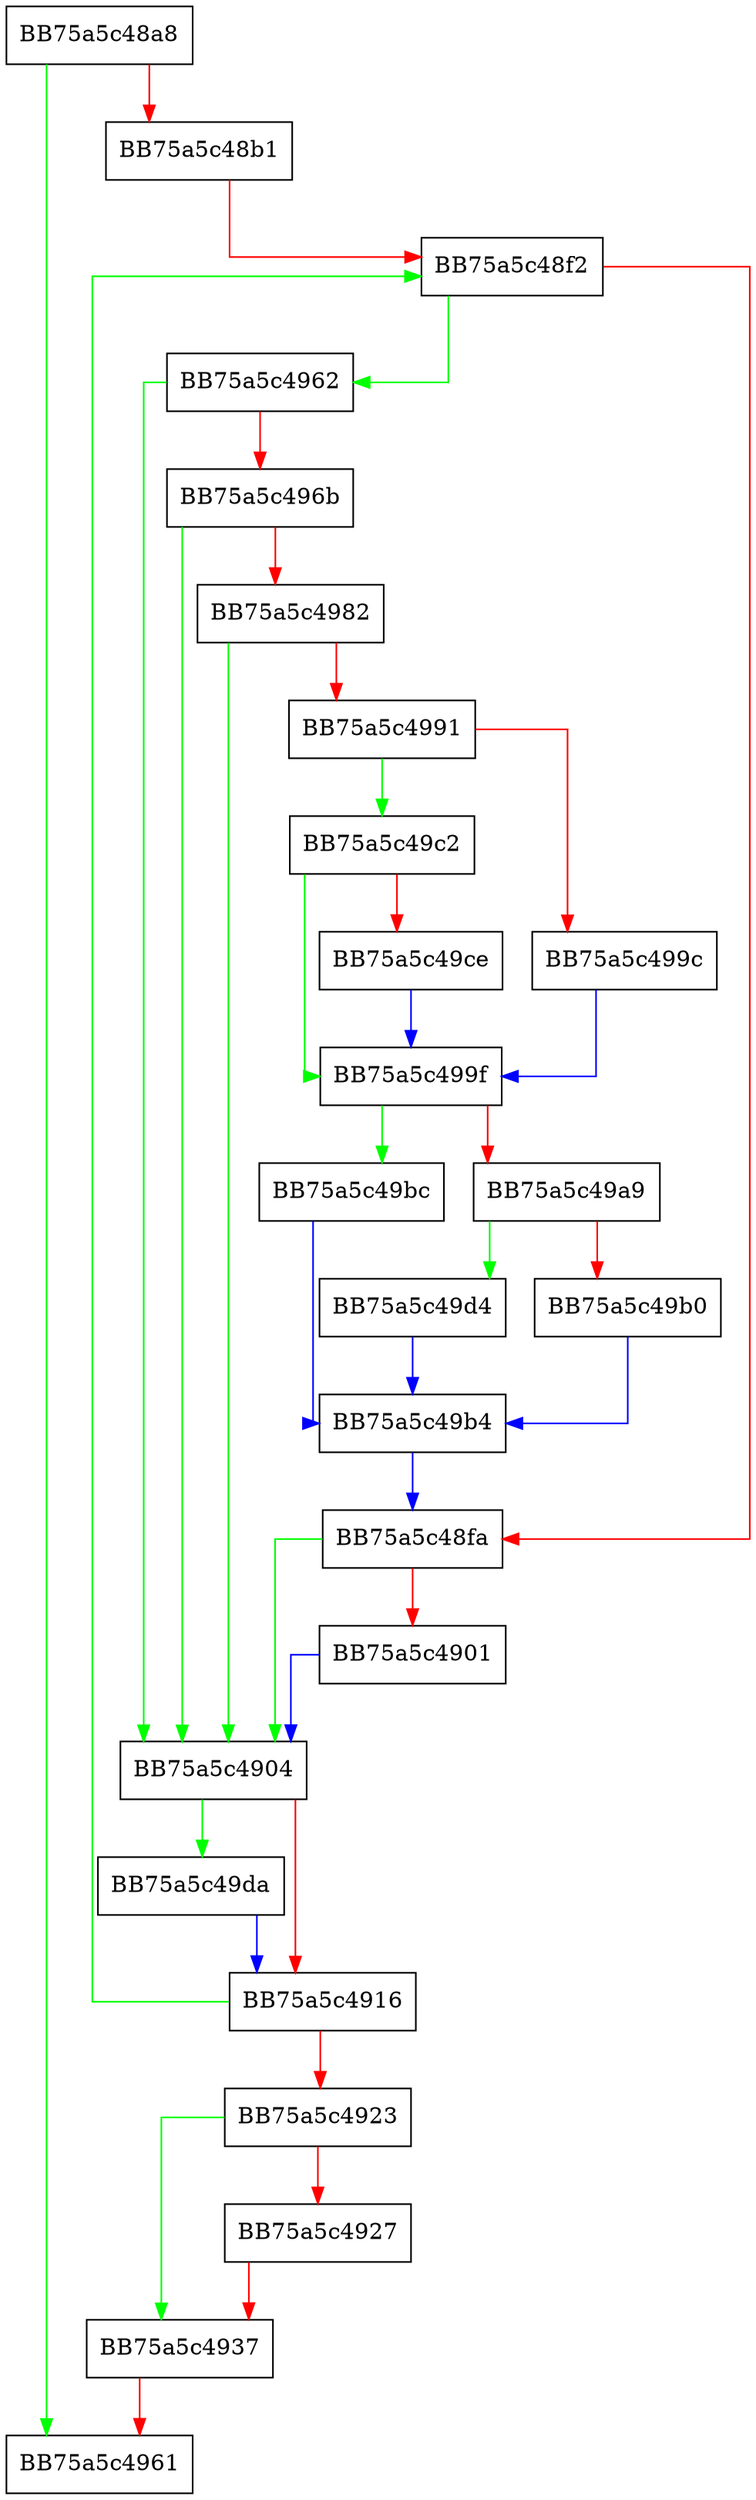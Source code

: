 digraph SHA1Url {
  node [shape="box"];
  graph [splines=ortho];
  BB75a5c48a8 -> BB75a5c4961 [color="green"];
  BB75a5c48a8 -> BB75a5c48b1 [color="red"];
  BB75a5c48b1 -> BB75a5c48f2 [color="red"];
  BB75a5c48f2 -> BB75a5c4962 [color="green"];
  BB75a5c48f2 -> BB75a5c48fa [color="red"];
  BB75a5c48fa -> BB75a5c4904 [color="green"];
  BB75a5c48fa -> BB75a5c4901 [color="red"];
  BB75a5c4901 -> BB75a5c4904 [color="blue"];
  BB75a5c4904 -> BB75a5c49da [color="green"];
  BB75a5c4904 -> BB75a5c4916 [color="red"];
  BB75a5c4916 -> BB75a5c48f2 [color="green"];
  BB75a5c4916 -> BB75a5c4923 [color="red"];
  BB75a5c4923 -> BB75a5c4937 [color="green"];
  BB75a5c4923 -> BB75a5c4927 [color="red"];
  BB75a5c4927 -> BB75a5c4937 [color="red"];
  BB75a5c4937 -> BB75a5c4961 [color="red"];
  BB75a5c4962 -> BB75a5c4904 [color="green"];
  BB75a5c4962 -> BB75a5c496b [color="red"];
  BB75a5c496b -> BB75a5c4904 [color="green"];
  BB75a5c496b -> BB75a5c4982 [color="red"];
  BB75a5c4982 -> BB75a5c4904 [color="green"];
  BB75a5c4982 -> BB75a5c4991 [color="red"];
  BB75a5c4991 -> BB75a5c49c2 [color="green"];
  BB75a5c4991 -> BB75a5c499c [color="red"];
  BB75a5c499c -> BB75a5c499f [color="blue"];
  BB75a5c499f -> BB75a5c49bc [color="green"];
  BB75a5c499f -> BB75a5c49a9 [color="red"];
  BB75a5c49a9 -> BB75a5c49d4 [color="green"];
  BB75a5c49a9 -> BB75a5c49b0 [color="red"];
  BB75a5c49b0 -> BB75a5c49b4 [color="blue"];
  BB75a5c49b4 -> BB75a5c48fa [color="blue"];
  BB75a5c49bc -> BB75a5c49b4 [color="blue"];
  BB75a5c49c2 -> BB75a5c499f [color="green"];
  BB75a5c49c2 -> BB75a5c49ce [color="red"];
  BB75a5c49ce -> BB75a5c499f [color="blue"];
  BB75a5c49d4 -> BB75a5c49b4 [color="blue"];
  BB75a5c49da -> BB75a5c4916 [color="blue"];
}